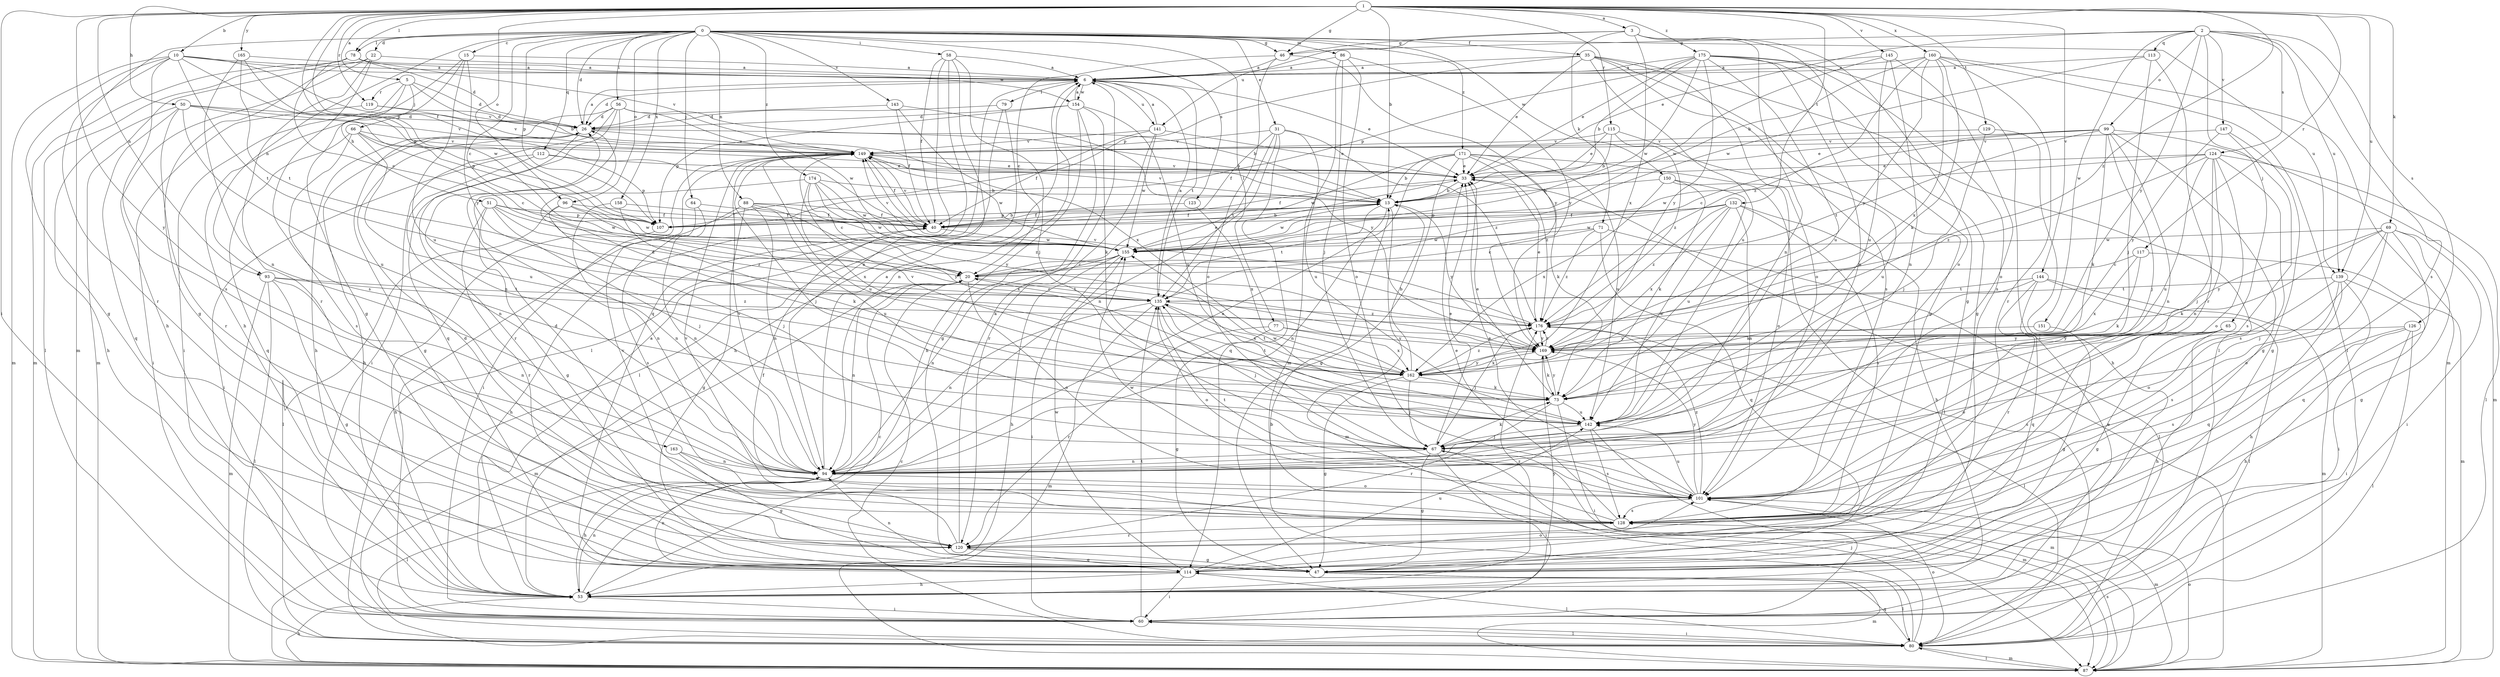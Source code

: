 strict digraph  {
0;
1;
2;
3;
5;
6;
10;
13;
15;
20;
22;
26;
31;
33;
35;
40;
46;
47;
50;
51;
53;
56;
58;
60;
64;
65;
66;
67;
69;
71;
73;
77;
78;
79;
80;
86;
87;
88;
93;
94;
96;
99;
101;
107;
112;
113;
114;
115;
117;
119;
120;
123;
124;
126;
128;
129;
132;
135;
139;
141;
142;
143;
144;
145;
147;
149;
150;
151;
154;
155;
158;
160;
162;
163;
165;
169;
171;
174;
175;
176;
0 -> 15  [label=c];
0 -> 20  [label=c];
0 -> 22  [label=d];
0 -> 26  [label=d];
0 -> 31  [label=e];
0 -> 35  [label=f];
0 -> 46  [label=g];
0 -> 56  [label=i];
0 -> 58  [label=i];
0 -> 64  [label=j];
0 -> 77  [label=l];
0 -> 78  [label=l];
0 -> 86  [label=m];
0 -> 87  [label=m];
0 -> 88  [label=n];
0 -> 93  [label=n];
0 -> 96  [label=o];
0 -> 107  [label=p];
0 -> 112  [label=q];
0 -> 123  [label=s];
0 -> 139  [label=u];
0 -> 143  [label=v];
0 -> 150  [label=w];
0 -> 158  [label=x];
0 -> 171  [label=z];
0 -> 174  [label=z];
1 -> 3  [label=a];
1 -> 5  [label=a];
1 -> 10  [label=b];
1 -> 13  [label=b];
1 -> 40  [label=f];
1 -> 46  [label=g];
1 -> 50  [label=h];
1 -> 60  [label=i];
1 -> 69  [label=k];
1 -> 78  [label=l];
1 -> 93  [label=n];
1 -> 96  [label=o];
1 -> 107  [label=p];
1 -> 115  [label=r];
1 -> 117  [label=r];
1 -> 119  [label=r];
1 -> 129  [label=t];
1 -> 132  [label=t];
1 -> 139  [label=u];
1 -> 144  [label=v];
1 -> 145  [label=v];
1 -> 160  [label=x];
1 -> 163  [label=y];
1 -> 165  [label=y];
1 -> 175  [label=z];
1 -> 176  [label=z];
2 -> 33  [label=e];
2 -> 46  [label=g];
2 -> 65  [label=j];
2 -> 99  [label=o];
2 -> 113  [label=q];
2 -> 124  [label=s];
2 -> 126  [label=s];
2 -> 128  [label=s];
2 -> 139  [label=u];
2 -> 147  [label=v];
2 -> 151  [label=w];
2 -> 169  [label=y];
3 -> 46  [label=g];
3 -> 47  [label=g];
3 -> 71  [label=k];
3 -> 94  [label=n];
3 -> 101  [label=o];
3 -> 141  [label=u];
3 -> 162  [label=x];
5 -> 26  [label=d];
5 -> 51  [label=h];
5 -> 60  [label=i];
5 -> 66  [label=j];
5 -> 119  [label=r];
5 -> 149  [label=v];
6 -> 26  [label=d];
6 -> 33  [label=e];
6 -> 79  [label=l];
6 -> 94  [label=n];
6 -> 135  [label=t];
6 -> 141  [label=u];
6 -> 154  [label=w];
10 -> 6  [label=a];
10 -> 13  [label=b];
10 -> 47  [label=g];
10 -> 87  [label=m];
10 -> 107  [label=p];
10 -> 120  [label=r];
10 -> 128  [label=s];
10 -> 135  [label=t];
10 -> 154  [label=w];
13 -> 40  [label=f];
13 -> 87  [label=m];
13 -> 94  [label=n];
13 -> 107  [label=p];
13 -> 135  [label=t];
13 -> 149  [label=v];
13 -> 155  [label=w];
13 -> 169  [label=y];
15 -> 6  [label=a];
15 -> 47  [label=g];
15 -> 53  [label=h];
15 -> 142  [label=u];
15 -> 169  [label=y];
20 -> 33  [label=e];
20 -> 87  [label=m];
20 -> 94  [label=n];
20 -> 101  [label=o];
20 -> 135  [label=t];
22 -> 6  [label=a];
22 -> 47  [label=g];
22 -> 53  [label=h];
22 -> 87  [label=m];
22 -> 120  [label=r];
22 -> 128  [label=s];
26 -> 6  [label=a];
26 -> 13  [label=b];
26 -> 47  [label=g];
26 -> 53  [label=h];
26 -> 120  [label=r];
26 -> 149  [label=v];
31 -> 40  [label=f];
31 -> 94  [label=n];
31 -> 114  [label=q];
31 -> 135  [label=t];
31 -> 142  [label=u];
31 -> 149  [label=v];
31 -> 176  [label=z];
33 -> 13  [label=b];
33 -> 40  [label=f];
33 -> 149  [label=v];
35 -> 6  [label=a];
35 -> 33  [label=e];
35 -> 47  [label=g];
35 -> 80  [label=l];
35 -> 101  [label=o];
35 -> 107  [label=p];
35 -> 128  [label=s];
35 -> 142  [label=u];
40 -> 13  [label=b];
40 -> 53  [label=h];
40 -> 149  [label=v];
40 -> 155  [label=w];
46 -> 6  [label=a];
46 -> 20  [label=c];
46 -> 101  [label=o];
46 -> 169  [label=y];
47 -> 80  [label=l];
47 -> 87  [label=m];
47 -> 94  [label=n];
50 -> 26  [label=d];
50 -> 53  [label=h];
50 -> 107  [label=p];
50 -> 114  [label=q];
50 -> 120  [label=r];
50 -> 142  [label=u];
50 -> 149  [label=v];
51 -> 40  [label=f];
51 -> 67  [label=j];
51 -> 94  [label=n];
51 -> 107  [label=p];
51 -> 120  [label=r];
51 -> 155  [label=w];
51 -> 176  [label=z];
53 -> 6  [label=a];
53 -> 20  [label=c];
53 -> 60  [label=i];
53 -> 94  [label=n];
53 -> 169  [label=y];
53 -> 176  [label=z];
56 -> 13  [label=b];
56 -> 26  [label=d];
56 -> 53  [label=h];
56 -> 60  [label=i];
56 -> 94  [label=n];
56 -> 114  [label=q];
56 -> 155  [label=w];
58 -> 6  [label=a];
58 -> 40  [label=f];
58 -> 67  [label=j];
58 -> 80  [label=l];
58 -> 94  [label=n];
58 -> 114  [label=q];
60 -> 80  [label=l];
60 -> 135  [label=t];
64 -> 40  [label=f];
64 -> 94  [label=n];
64 -> 128  [label=s];
65 -> 47  [label=g];
65 -> 53  [label=h];
65 -> 101  [label=o];
65 -> 128  [label=s];
65 -> 169  [label=y];
66 -> 20  [label=c];
66 -> 33  [label=e];
66 -> 114  [label=q];
66 -> 128  [label=s];
66 -> 142  [label=u];
66 -> 149  [label=v];
67 -> 33  [label=e];
67 -> 47  [label=g];
67 -> 60  [label=i];
67 -> 73  [label=k];
67 -> 87  [label=m];
67 -> 94  [label=n];
69 -> 47  [label=g];
69 -> 60  [label=i];
69 -> 67  [label=j];
69 -> 73  [label=k];
69 -> 101  [label=o];
69 -> 114  [label=q];
69 -> 155  [label=w];
69 -> 169  [label=y];
71 -> 20  [label=c];
71 -> 80  [label=l];
71 -> 114  [label=q];
71 -> 155  [label=w];
71 -> 176  [label=z];
73 -> 33  [label=e];
73 -> 60  [label=i];
73 -> 120  [label=r];
73 -> 135  [label=t];
73 -> 142  [label=u];
73 -> 149  [label=v];
73 -> 169  [label=y];
77 -> 47  [label=g];
77 -> 120  [label=r];
77 -> 162  [label=x];
77 -> 169  [label=y];
78 -> 6  [label=a];
78 -> 20  [label=c];
78 -> 26  [label=d];
78 -> 80  [label=l];
78 -> 87  [label=m];
78 -> 149  [label=v];
79 -> 26  [label=d];
79 -> 53  [label=h];
79 -> 80  [label=l];
80 -> 13  [label=b];
80 -> 20  [label=c];
80 -> 60  [label=i];
80 -> 67  [label=j];
80 -> 87  [label=m];
80 -> 101  [label=o];
80 -> 114  [label=q];
86 -> 6  [label=a];
86 -> 67  [label=j];
86 -> 87  [label=m];
86 -> 101  [label=o];
86 -> 169  [label=y];
87 -> 33  [label=e];
87 -> 53  [label=h];
87 -> 80  [label=l];
87 -> 101  [label=o];
87 -> 128  [label=s];
88 -> 40  [label=f];
88 -> 47  [label=g];
88 -> 60  [label=i];
88 -> 94  [label=n];
88 -> 142  [label=u];
88 -> 155  [label=w];
88 -> 162  [label=x];
93 -> 47  [label=g];
93 -> 80  [label=l];
93 -> 87  [label=m];
93 -> 94  [label=n];
93 -> 135  [label=t];
93 -> 176  [label=z];
94 -> 6  [label=a];
94 -> 53  [label=h];
94 -> 80  [label=l];
94 -> 101  [label=o];
94 -> 149  [label=v];
96 -> 40  [label=f];
96 -> 67  [label=j];
96 -> 80  [label=l];
96 -> 155  [label=w];
96 -> 169  [label=y];
99 -> 20  [label=c];
99 -> 33  [label=e];
99 -> 47  [label=g];
99 -> 67  [label=j];
99 -> 73  [label=k];
99 -> 87  [label=m];
99 -> 94  [label=n];
99 -> 135  [label=t];
99 -> 149  [label=v];
101 -> 33  [label=e];
101 -> 87  [label=m];
101 -> 128  [label=s];
101 -> 135  [label=t];
101 -> 142  [label=u];
101 -> 169  [label=y];
101 -> 176  [label=z];
107 -> 13  [label=b];
107 -> 53  [label=h];
112 -> 33  [label=e];
112 -> 60  [label=i];
112 -> 94  [label=n];
112 -> 107  [label=p];
113 -> 6  [label=a];
113 -> 67  [label=j];
113 -> 120  [label=r];
113 -> 155  [label=w];
114 -> 53  [label=h];
114 -> 60  [label=i];
114 -> 80  [label=l];
114 -> 94  [label=n];
114 -> 101  [label=o];
114 -> 142  [label=u];
114 -> 155  [label=w];
115 -> 13  [label=b];
115 -> 33  [label=e];
115 -> 142  [label=u];
115 -> 149  [label=v];
115 -> 176  [label=z];
117 -> 20  [label=c];
117 -> 73  [label=k];
117 -> 87  [label=m];
117 -> 162  [label=x];
119 -> 26  [label=d];
119 -> 60  [label=i];
119 -> 149  [label=v];
120 -> 6  [label=a];
120 -> 26  [label=d];
120 -> 47  [label=g];
120 -> 114  [label=q];
120 -> 149  [label=v];
123 -> 40  [label=f];
123 -> 162  [label=x];
124 -> 33  [label=e];
124 -> 67  [label=j];
124 -> 80  [label=l];
124 -> 94  [label=n];
124 -> 101  [label=o];
124 -> 128  [label=s];
124 -> 142  [label=u];
124 -> 155  [label=w];
124 -> 176  [label=z];
126 -> 53  [label=h];
126 -> 60  [label=i];
126 -> 80  [label=l];
126 -> 128  [label=s];
126 -> 169  [label=y];
128 -> 26  [label=d];
128 -> 33  [label=e];
128 -> 40  [label=f];
128 -> 120  [label=r];
128 -> 149  [label=v];
128 -> 155  [label=w];
129 -> 53  [label=h];
129 -> 67  [label=j];
129 -> 149  [label=v];
132 -> 40  [label=f];
132 -> 53  [label=h];
132 -> 94  [label=n];
132 -> 107  [label=p];
132 -> 128  [label=s];
132 -> 142  [label=u];
132 -> 155  [label=w];
132 -> 162  [label=x];
132 -> 176  [label=z];
135 -> 6  [label=a];
135 -> 20  [label=c];
135 -> 67  [label=j];
135 -> 87  [label=m];
135 -> 94  [label=n];
135 -> 101  [label=o];
135 -> 162  [label=x];
135 -> 176  [label=z];
139 -> 53  [label=h];
139 -> 60  [label=i];
139 -> 101  [label=o];
139 -> 114  [label=q];
139 -> 128  [label=s];
139 -> 135  [label=t];
141 -> 6  [label=a];
141 -> 33  [label=e];
141 -> 40  [label=f];
141 -> 120  [label=r];
141 -> 149  [label=v];
141 -> 155  [label=w];
142 -> 67  [label=j];
142 -> 87  [label=m];
142 -> 128  [label=s];
142 -> 155  [label=w];
143 -> 26  [label=d];
143 -> 40  [label=f];
143 -> 162  [label=x];
143 -> 169  [label=y];
144 -> 73  [label=k];
144 -> 80  [label=l];
144 -> 87  [label=m];
144 -> 114  [label=q];
144 -> 120  [label=r];
144 -> 135  [label=t];
145 -> 6  [label=a];
145 -> 94  [label=n];
145 -> 101  [label=o];
145 -> 142  [label=u];
145 -> 155  [label=w];
147 -> 47  [label=g];
147 -> 128  [label=s];
147 -> 149  [label=v];
147 -> 169  [label=y];
149 -> 33  [label=e];
149 -> 40  [label=f];
149 -> 60  [label=i];
149 -> 67  [label=j];
149 -> 142  [label=u];
149 -> 155  [label=w];
150 -> 13  [label=b];
150 -> 73  [label=k];
150 -> 80  [label=l];
150 -> 142  [label=u];
150 -> 162  [label=x];
151 -> 47  [label=g];
151 -> 169  [label=y];
154 -> 6  [label=a];
154 -> 26  [label=d];
154 -> 47  [label=g];
154 -> 53  [label=h];
154 -> 73  [label=k];
154 -> 107  [label=p];
154 -> 142  [label=u];
155 -> 20  [label=c];
155 -> 53  [label=h];
155 -> 60  [label=i];
155 -> 94  [label=n];
155 -> 149  [label=v];
158 -> 40  [label=f];
158 -> 73  [label=k];
158 -> 94  [label=n];
160 -> 6  [label=a];
160 -> 13  [label=b];
160 -> 73  [label=k];
160 -> 80  [label=l];
160 -> 87  [label=m];
160 -> 120  [label=r];
160 -> 162  [label=x];
160 -> 169  [label=y];
160 -> 176  [label=z];
162 -> 13  [label=b];
162 -> 26  [label=d];
162 -> 47  [label=g];
162 -> 67  [label=j];
162 -> 73  [label=k];
162 -> 135  [label=t];
162 -> 169  [label=y];
162 -> 176  [label=z];
163 -> 47  [label=g];
163 -> 94  [label=n];
163 -> 101  [label=o];
165 -> 6  [label=a];
165 -> 94  [label=n];
165 -> 135  [label=t];
165 -> 155  [label=w];
169 -> 73  [label=k];
169 -> 162  [label=x];
169 -> 176  [label=z];
171 -> 13  [label=b];
171 -> 33  [label=e];
171 -> 47  [label=g];
171 -> 73  [label=k];
171 -> 94  [label=n];
171 -> 101  [label=o];
171 -> 142  [label=u];
171 -> 155  [label=w];
171 -> 176  [label=z];
174 -> 13  [label=b];
174 -> 20  [label=c];
174 -> 47  [label=g];
174 -> 155  [label=w];
174 -> 162  [label=x];
174 -> 169  [label=y];
174 -> 176  [label=z];
175 -> 6  [label=a];
175 -> 13  [label=b];
175 -> 33  [label=e];
175 -> 47  [label=g];
175 -> 60  [label=i];
175 -> 94  [label=n];
175 -> 107  [label=p];
175 -> 128  [label=s];
175 -> 142  [label=u];
175 -> 155  [label=w];
175 -> 169  [label=y];
176 -> 33  [label=e];
176 -> 67  [label=j];
176 -> 80  [label=l];
176 -> 149  [label=v];
176 -> 169  [label=y];
}
